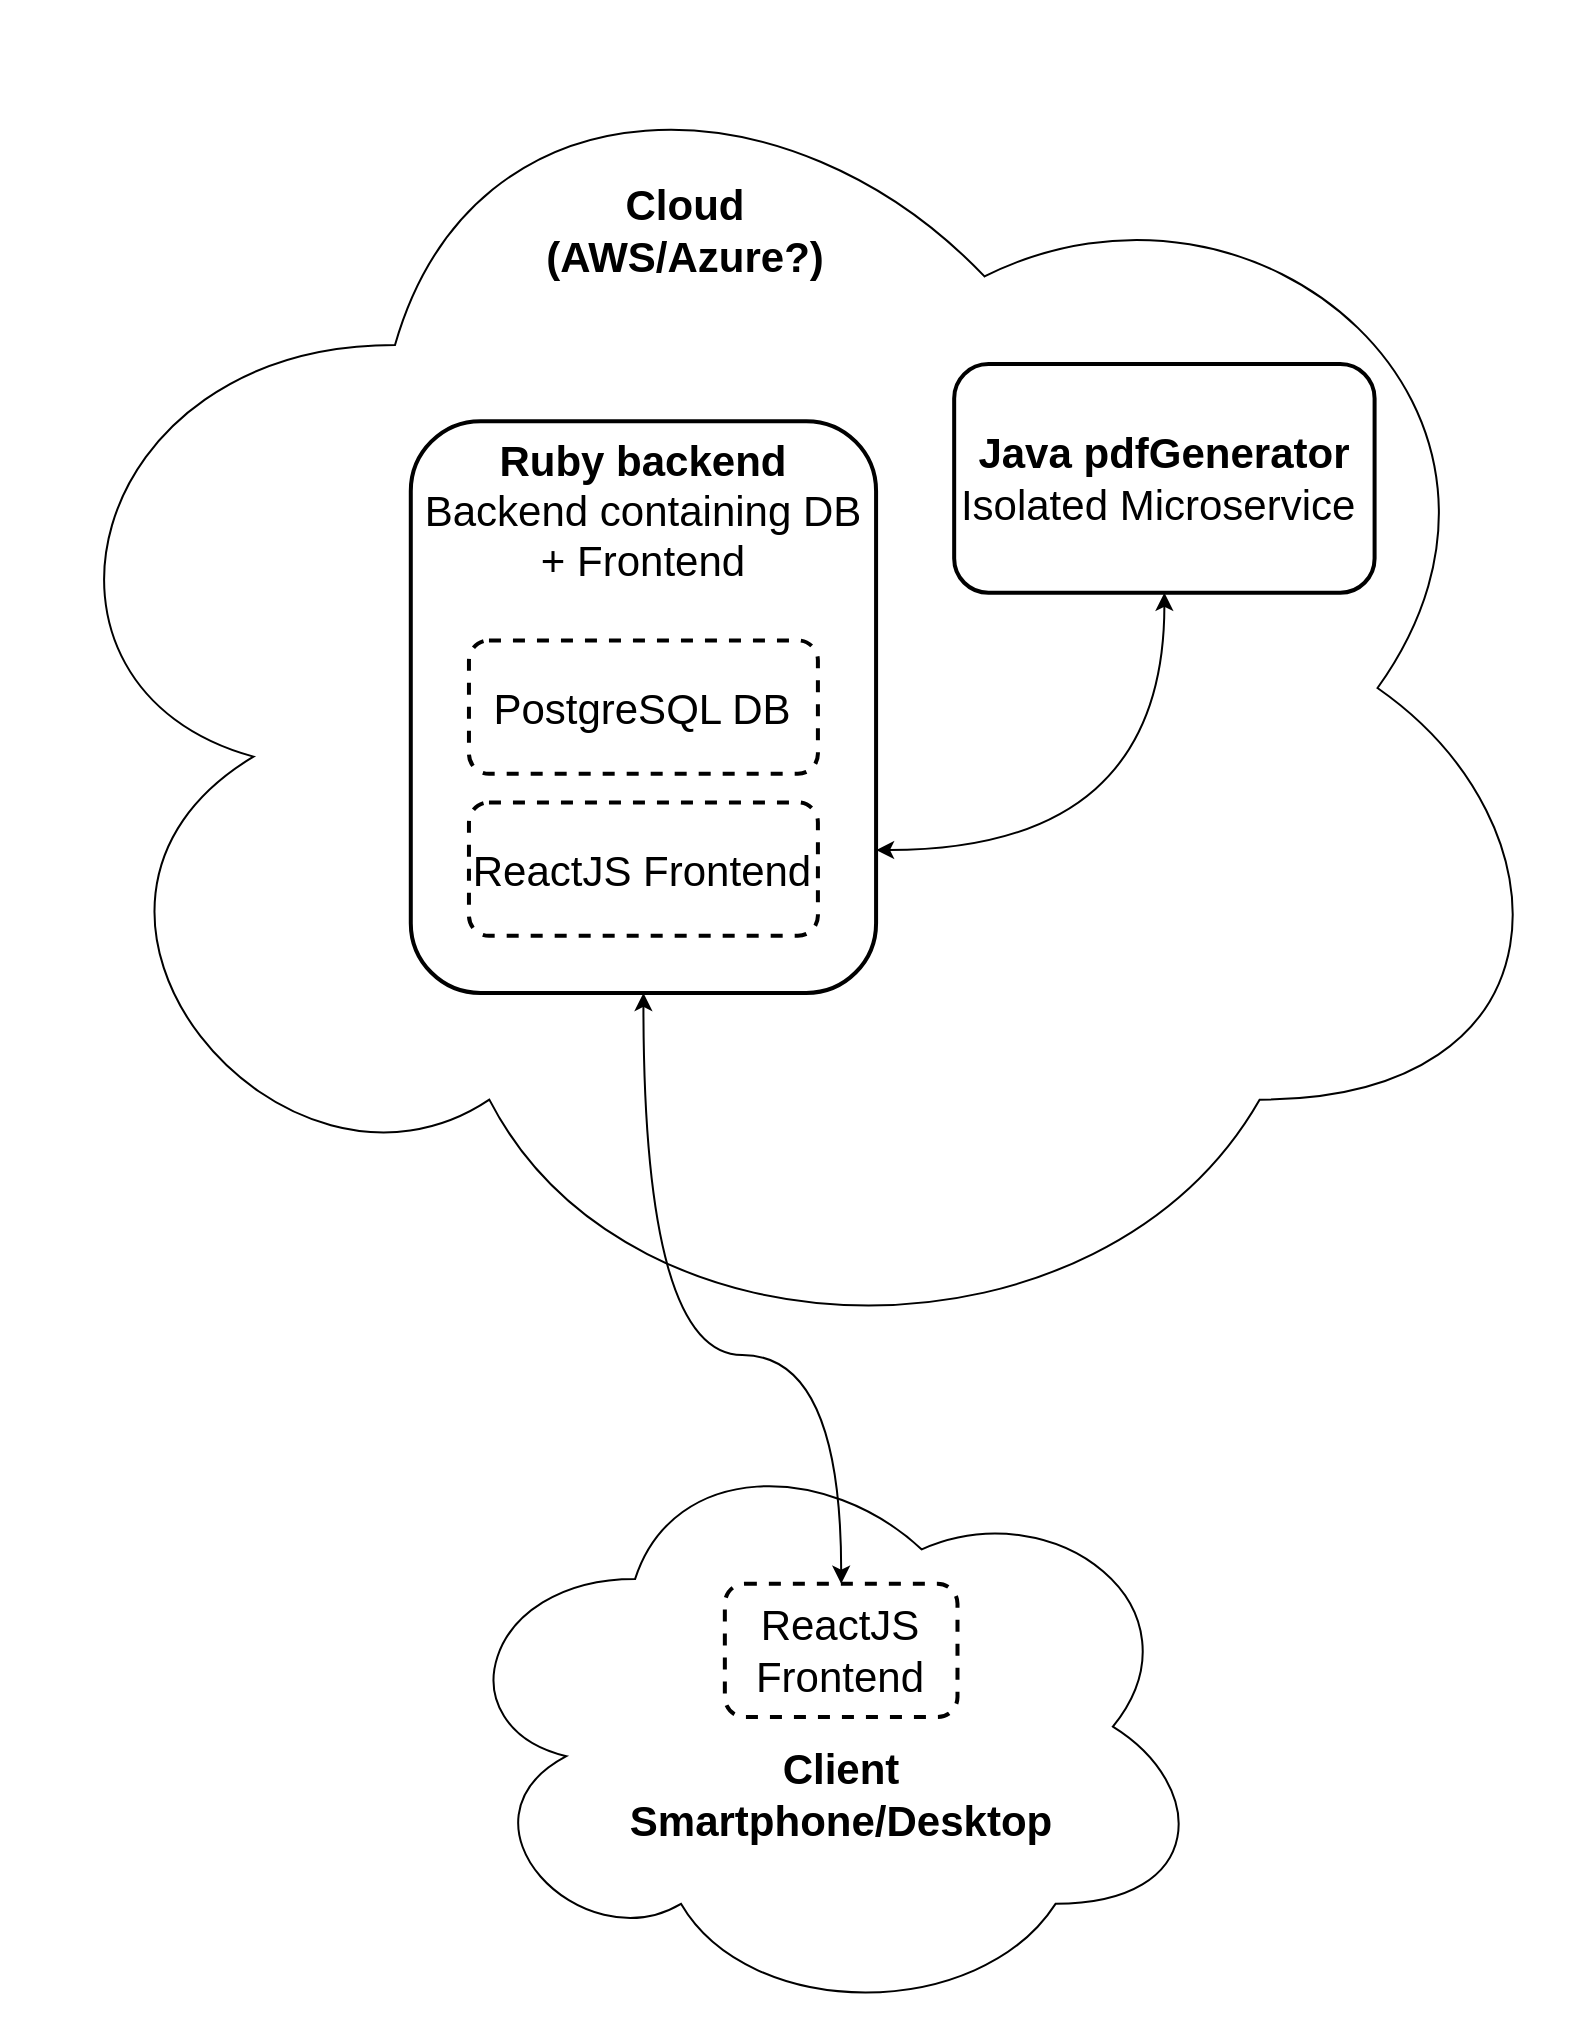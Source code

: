 <mxfile version="12.9.1" type="github">
  <diagram id="VWcXcDjhsZNNLfSj0849" name="Page-1">
    <mxGraphModel dx="1838" dy="1596" grid="1" gridSize="10" guides="1" tooltips="1" connect="1" arrows="1" fold="1" page="1" pageScale="1" pageWidth="827" pageHeight="1169" math="0" shadow="0">
      <root>
        <mxCell id="0" />
        <mxCell id="1" parent="0" />
        <mxCell id="EAAXSksqNvqR-IDibq6C-1" value="" style="group" vertex="1" connectable="0" parent="1">
          <mxGeometry x="21" y="70" width="786" height="1010" as="geometry" />
        </mxCell>
        <mxCell id="0uubkKYT0Fda8_4WRpOy-1" value="" style="ellipse;shape=cloud;whiteSpace=wrap;html=1;" parent="EAAXSksqNvqR-IDibq6C-1" vertex="1">
          <mxGeometry width="786" height="686.038" as="geometry" />
        </mxCell>
        <mxCell id="0uubkKYT0Fda8_4WRpOy-2" value="Cloud (AWS/Azure?)" style="text;html=1;strokeColor=none;fillColor=none;align=center;verticalAlign=middle;whiteSpace=wrap;rounded=0;strokeWidth=2;fontSize=21;fontStyle=1" parent="EAAXSksqNvqR-IDibq6C-1" vertex="1">
          <mxGeometry x="270.863" y="104.811" width="141.247" height="19.057" as="geometry" />
        </mxCell>
        <mxCell id="0uubkKYT0Fda8_4WRpOy-4" value="&lt;b&gt;Java&amp;nbsp;&lt;/b&gt;&lt;b&gt;pdfGenerator&lt;/b&gt;&lt;br&gt;Isolated Microservice&amp;nbsp;" style="rounded=1;whiteSpace=wrap;html=1;strokeWidth=2;fontSize=21;" parent="EAAXSksqNvqR-IDibq6C-1" vertex="1">
          <mxGeometry x="476.087" y="181.038" width="210.209" height="114.34" as="geometry" />
        </mxCell>
        <mxCell id="0uubkKYT0Fda8_4WRpOy-8" value="" style="ellipse;shape=cloud;whiteSpace=wrap;html=1;" parent="EAAXSksqNvqR-IDibq6C-1" vertex="1">
          <mxGeometry x="221.011" y="714.623" width="382.199" height="295.377" as="geometry" />
        </mxCell>
        <mxCell id="0uubkKYT0Fda8_4WRpOy-6" value="ReactJS Frontend" style="rounded=1;whiteSpace=wrap;html=1;strokeWidth=2;fontSize=21;align=center;dashed=1;" parent="EAAXSksqNvqR-IDibq6C-1" vertex="1">
          <mxGeometry x="361.427" y="790.849" width="116.321" height="66.698" as="geometry" />
        </mxCell>
        <mxCell id="0uubkKYT0Fda8_4WRpOy-10" value="Client&lt;br&gt;Smartphone/Desktop" style="text;html=1;strokeColor=none;fillColor=none;align=center;verticalAlign=middle;whiteSpace=wrap;rounded=0;strokeWidth=2;fontSize=21;fontStyle=1" parent="EAAXSksqNvqR-IDibq6C-1" vertex="1">
          <mxGeometry x="348.964" y="886.132" width="141.247" height="19.057" as="geometry" />
        </mxCell>
        <mxCell id="0uubkKYT0Fda8_4WRpOy-11" value="" style="endArrow=classic;startArrow=classic;html=1;fontSize=21;exitX=0.5;exitY=0;exitDx=0;exitDy=0;entryX=0.5;entryY=1;entryDx=0;entryDy=0;edgeStyle=orthogonalEdgeStyle;curved=1;" parent="EAAXSksqNvqR-IDibq6C-1" source="0uubkKYT0Fda8_4WRpOy-6" target="0uubkKYT0Fda8_4WRpOy-5" edge="1">
          <mxGeometry width="50" height="50" relative="1" as="geometry">
            <mxPoint x="79.763" y="505" as="sourcePoint" />
            <mxPoint x="121.307" y="457.358" as="targetPoint" />
            <Array as="points">
              <mxPoint x="419.588" y="676.509" />
              <mxPoint x="320.715" y="676.509" />
            </Array>
          </mxGeometry>
        </mxCell>
        <mxCell id="0uubkKYT0Fda8_4WRpOy-12" value="" style="endArrow=classic;startArrow=classic;html=1;fontSize=21;exitX=1;exitY=0.75;exitDx=0;exitDy=0;entryX=0.5;entryY=1;entryDx=0;entryDy=0;edgeStyle=orthogonalEdgeStyle;curved=1;" parent="EAAXSksqNvqR-IDibq6C-1" source="0uubkKYT0Fda8_4WRpOy-5" target="0uubkKYT0Fda8_4WRpOy-4" edge="1">
          <mxGeometry width="50" height="50" relative="1" as="geometry">
            <mxPoint x="204.393" y="619.34" as="sourcePoint" />
            <mxPoint x="191.93" y="381.132" as="targetPoint" />
          </mxGeometry>
        </mxCell>
        <mxCell id="0uubkKYT0Fda8_4WRpOy-15" value="" style="group" parent="EAAXSksqNvqR-IDibq6C-1" vertex="1" connectable="0">
          <mxGeometry x="204.393" y="209.623" width="232.643" height="285.849" as="geometry" />
        </mxCell>
        <mxCell id="0uubkKYT0Fda8_4WRpOy-5" value="&lt;b&gt;Ruby backend&lt;/b&gt;&lt;br&gt;Backend containing DB + Frontend" style="rounded=1;whiteSpace=wrap;html=1;strokeWidth=2;fontSize=21;align=center;verticalAlign=top;" parent="0uubkKYT0Fda8_4WRpOy-15" vertex="1">
          <mxGeometry width="232.643" height="285.849" as="geometry" />
        </mxCell>
        <mxCell id="0uubkKYT0Fda8_4WRpOy-7" value="ReactJS Frontend" style="rounded=1;whiteSpace=wrap;html=1;strokeWidth=2;fontSize=21;align=center;dashed=1;" parent="0uubkKYT0Fda8_4WRpOy-15" vertex="1">
          <mxGeometry x="29.08" y="190.566" width="174.482" height="66.698" as="geometry" />
        </mxCell>
        <mxCell id="0uubkKYT0Fda8_4WRpOy-14" value="PostgreSQL DB" style="rounded=1;whiteSpace=wrap;html=1;strokeWidth=2;fontSize=21;align=center;dashed=1;" parent="0uubkKYT0Fda8_4WRpOy-15" vertex="1">
          <mxGeometry x="29.08" y="109.575" width="174.482" height="66.698" as="geometry" />
        </mxCell>
      </root>
    </mxGraphModel>
  </diagram>
</mxfile>
